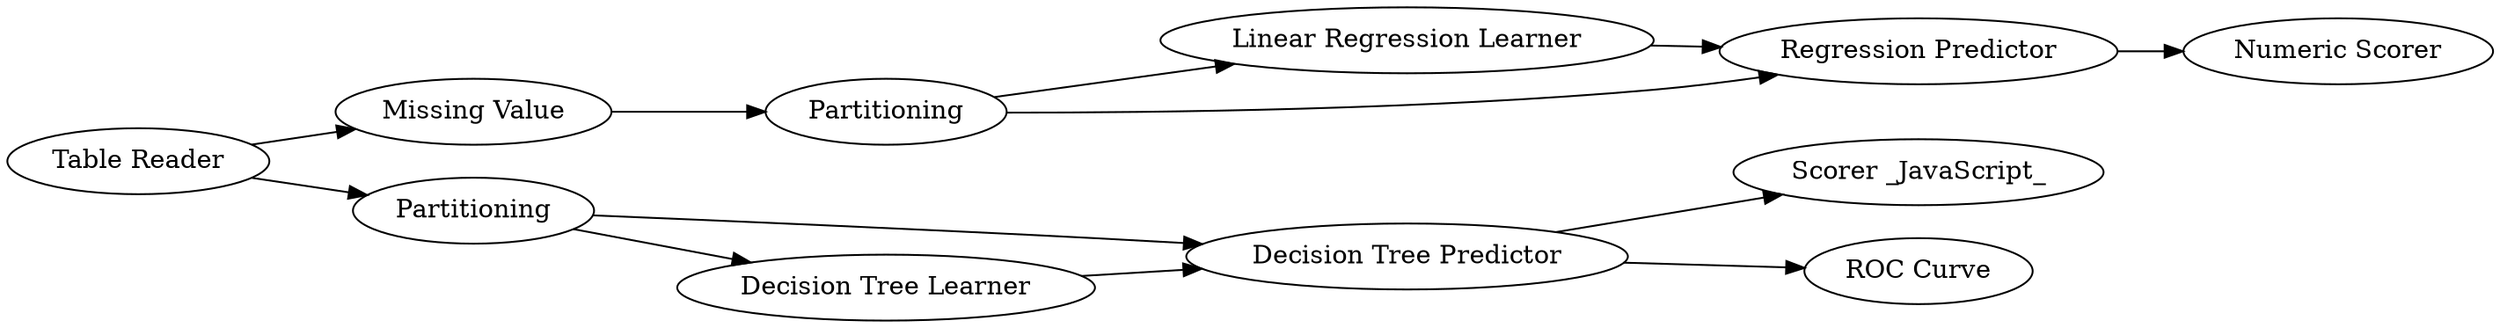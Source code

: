 digraph {
	6 [label=Partitioning]
	7 [label="Linear Regression Learner"]
	8 [label="Regression Predictor"]
	9 [label="Numeric Scorer"]
	11 [label="Missing Value"]
	12 [label="Table Reader"]
	13 [label="Scorer _JavaScript_"]
	14 [label="Decision Tree Predictor"]
	15 [label="ROC Curve"]
	16 [label=Partitioning]
	17 [label="Decision Tree Learner"]
	6 -> 7
	6 -> 8
	7 -> 8
	8 -> 9
	11 -> 6
	12 -> 11
	12 -> 16
	14 -> 15
	14 -> 13
	16 -> 17
	16 -> 14
	17 -> 14
	rankdir=LR
}
